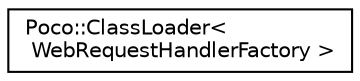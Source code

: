 digraph "Graphical Class Hierarchy"
{
 // LATEX_PDF_SIZE
  edge [fontname="Helvetica",fontsize="10",labelfontname="Helvetica",labelfontsize="10"];
  node [fontname="Helvetica",fontsize="10",shape=record];
  rankdir="LR";
  Node0 [label="Poco::ClassLoader\<\l WebRequestHandlerFactory \>",height=0.2,width=0.4,color="black", fillcolor="white", style="filled",URL="$classPoco_1_1ClassLoader.html",tooltip=" "];
}

